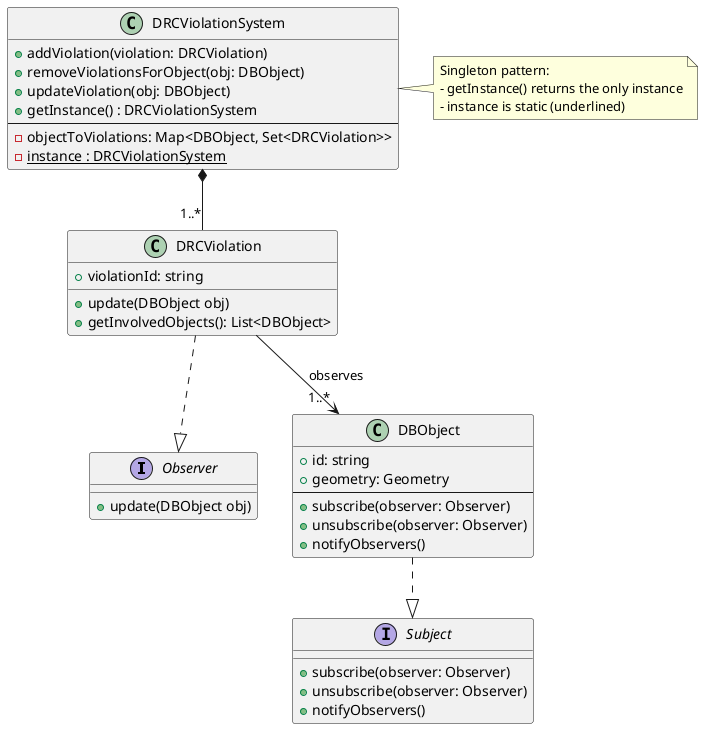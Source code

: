 @startuml
' Interfaces
interface Observer {
    +update(DBObject obj)
}

interface Subject {
    +subscribe(observer: Observer)
    +unsubscribe(observer: Observer)
    +notifyObservers()
}

' Core domain classes
class DBObject {
    +id: string
    +geometry: Geometry
    --
    +subscribe(observer: Observer)
    +unsubscribe(observer: Observer)
    +notifyObservers()
}

class DRCViolation {
    +violationId: string
    +update(DBObject obj)
    +getInvolvedObjects(): List<DBObject>
}

class DRCViolationSystem {
    +addViolation(violation: DRCViolation)
    +removeViolationsForObject(obj: DBObject)
    +updateViolation(obj: DBObject)
    +getInstance() : DRCViolationSystem
    --
    -objectToViolations: Map<DBObject, Set<DRCViolation>>
    -<u>instance : DRCViolationSystem</u>
}

DBObject ..|> Subject
DRCViolation ..|> Observer
DRCViolation --> "1..*" DBObject : observes

' Composition and Singleton
DRCViolationSystem *-- "1..*" DRCViolation
note right of DRCViolationSystem
  Singleton pattern:
  - getInstance() returns the only instance
  - instance is static (underlined)
end note
@enduml